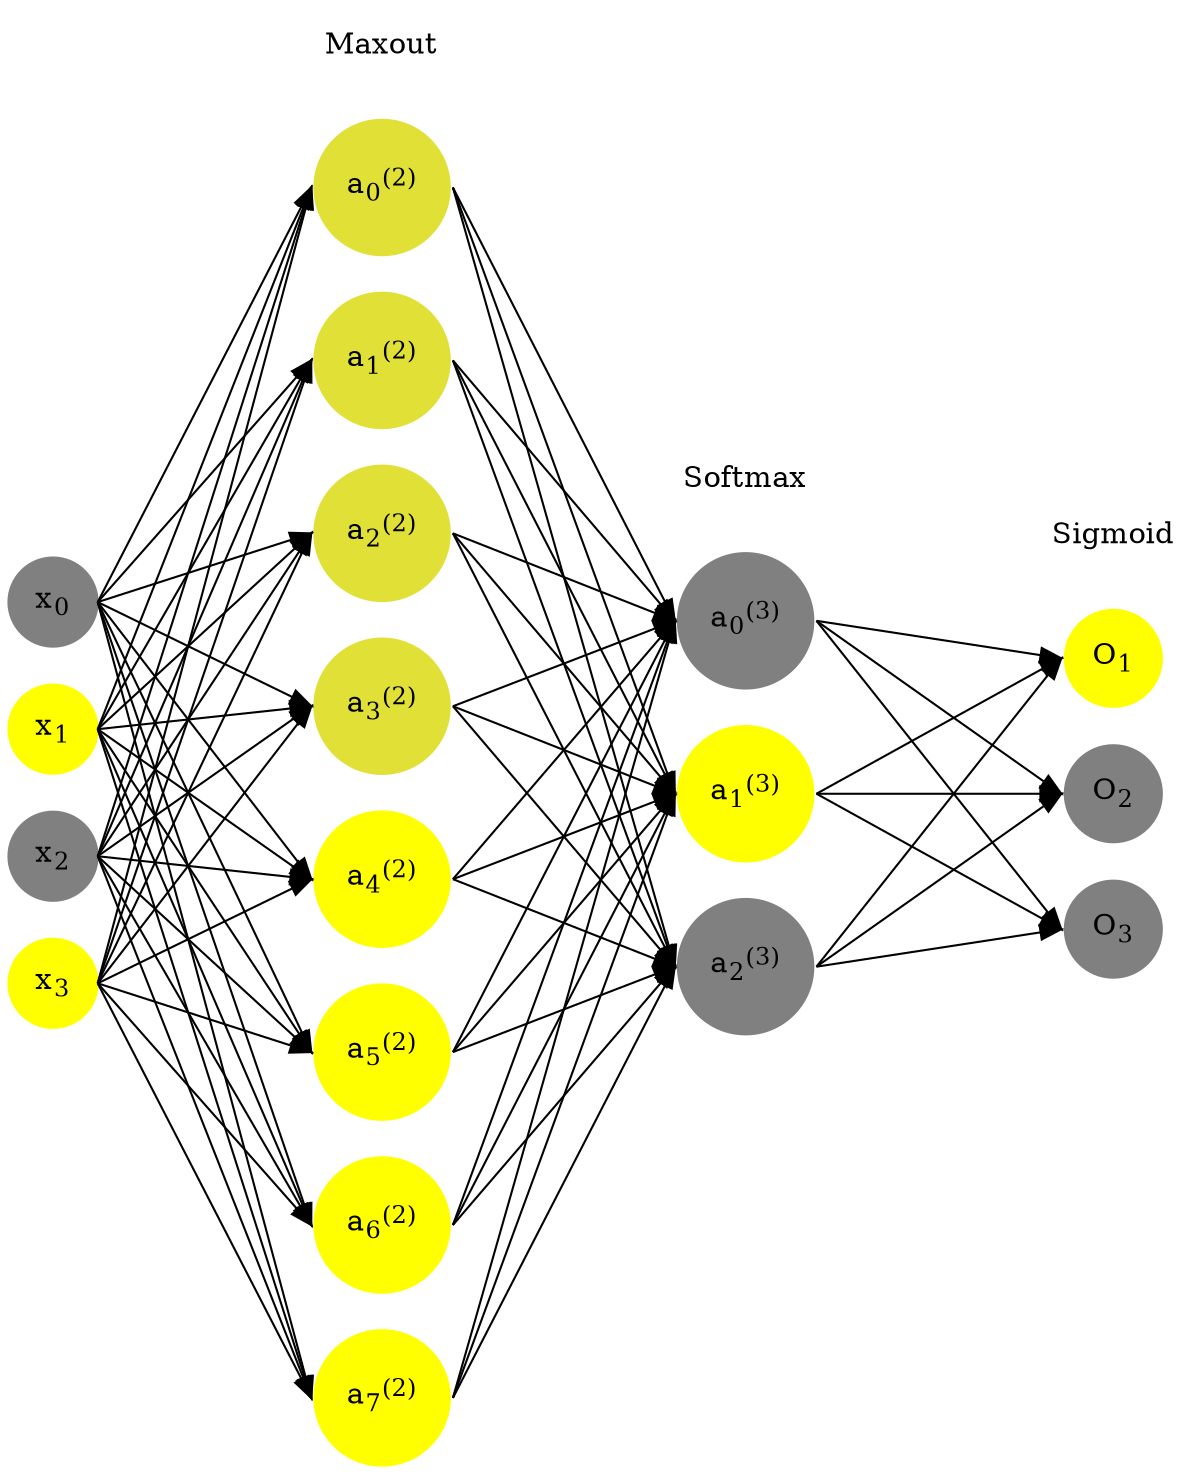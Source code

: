 digraph G {
	rankdir = LR;
	splines=false;
	edge[style=invis];
	ranksep= 1.4;
	{
	node [shape=circle, color="0.1667, 0.0, 0.5", style=filled, fillcolor="0.1667, 0.0, 0.5"];
	x0 [label=<x<sub>0</sub>>];
	}
	{
	node [shape=circle, color="0.1667, 1.0, 1.0", style=filled, fillcolor="0.1667, 1.0, 1.0"];
	x1 [label=<x<sub>1</sub>>];
	}
	{
	node [shape=circle, color="0.1667, 0.0, 0.5", style=filled, fillcolor="0.1667, 0.0, 0.5"];
	x2 [label=<x<sub>2</sub>>];
	}
	{
	node [shape=circle, color="0.1667, 1.0, 1.0", style=filled, fillcolor="0.1667, 1.0, 1.0"];
	x3 [label=<x<sub>3</sub>>];
	}
	{
	node [shape=circle, color="0.1667, 0.753758, 0.876879", style=filled, fillcolor="0.1667, 0.753758, 0.876879"];
	a02 [label=<a<sub>0</sub><sup>(2)</sup>>];
	}
	{
	node [shape=circle, color="0.1667, 0.753758, 0.876879", style=filled, fillcolor="0.1667, 0.753758, 0.876879"];
	a12 [label=<a<sub>1</sub><sup>(2)</sup>>];
	}
	{
	node [shape=circle, color="0.1667, 0.753758, 0.876879", style=filled, fillcolor="0.1667, 0.753758, 0.876879"];
	a22 [label=<a<sub>2</sub><sup>(2)</sup>>];
	}
	{
	node [shape=circle, color="0.1667, 0.753758, 0.876879", style=filled, fillcolor="0.1667, 0.753758, 0.876879"];
	a32 [label=<a<sub>3</sub><sup>(2)</sup>>];
	}
	{
	node [shape=circle, color="0.1667, 4.379656, 2.689828", style=filled, fillcolor="0.1667, 4.379656, 2.689828"];
	a42 [label=<a<sub>4</sub><sup>(2)</sup>>];
	}
	{
	node [shape=circle, color="0.1667, 4.379656, 2.689828", style=filled, fillcolor="0.1667, 4.379656, 2.689828"];
	a52 [label=<a<sub>5</sub><sup>(2)</sup>>];
	}
	{
	node [shape=circle, color="0.1667, 4.379656, 2.689828", style=filled, fillcolor="0.1667, 4.379656, 2.689828"];
	a62 [label=<a<sub>6</sub><sup>(2)</sup>>];
	}
	{
	node [shape=circle, color="0.1667, 4.379656, 2.689828", style=filled, fillcolor="0.1667, 4.379656, 2.689828"];
	a72 [label=<a<sub>7</sub><sup>(2)</sup>>];
	}
	{
	node [shape=circle, color="0.1667, 0.000000, 0.500000", style=filled, fillcolor="0.1667, 0.000000, 0.500000"];
	a03 [label=<a<sub>0</sub><sup>(3)</sup>>];
	}
	{
	node [shape=circle, color="0.1667, 1.000000, 1.000000", style=filled, fillcolor="0.1667, 1.000000, 1.000000"];
	a13 [label=<a<sub>1</sub><sup>(3)</sup>>];
	}
	{
	node [shape=circle, color="0.1667, 0.000000, 0.500000", style=filled, fillcolor="0.1667, 0.000000, 0.500000"];
	a23 [label=<a<sub>2</sub><sup>(3)</sup>>];
	}
	{
	node [shape=circle, color="0.1667, 1.0, 1.0", style=filled, fillcolor="0.1667, 1.0, 1.0"];
	O1 [label=<O<sub>1</sub>>];
	}
	{
	node [shape=circle, color="0.1667, 0.0, 0.5", style=filled, fillcolor="0.1667, 0.0, 0.5"];
	O2 [label=<O<sub>2</sub>>];
	}
	{
	node [shape=circle, color="0.1667, 0.0, 0.5", style=filled, fillcolor="0.1667, 0.0, 0.5"];
	O3 [label=<O<sub>3</sub>>];
	}
	{
	rank=same;
	x0->x1->x2->x3;
	}
	{
	rank=same;
	a02->a12->a22->a32->a42->a52->a62->a72;
	}
	{
	rank=same;
	a03->a13->a23;
	}
	{
	rank=same;
	O1->O2->O3;
	}
	l1 [shape=plaintext,label="Maxout"];
	l1->a02;
	{rank=same; l1;a02};
	l2 [shape=plaintext,label="Softmax"];
	l2->a03;
	{rank=same; l2;a03};
	l3 [shape=plaintext,label="Sigmoid"];
	l3->O1;
	{rank=same; l3;O1};
edge[style=solid, tailport=e, headport=w];
	{x0;x1;x2;x3} -> {a02;a12;a22;a32;a42;a52;a62;a72};
	{a02;a12;a22;a32;a42;a52;a62;a72} -> {a03;a13;a23};
	{a03;a13;a23} -> {O1,O2,O3};
}